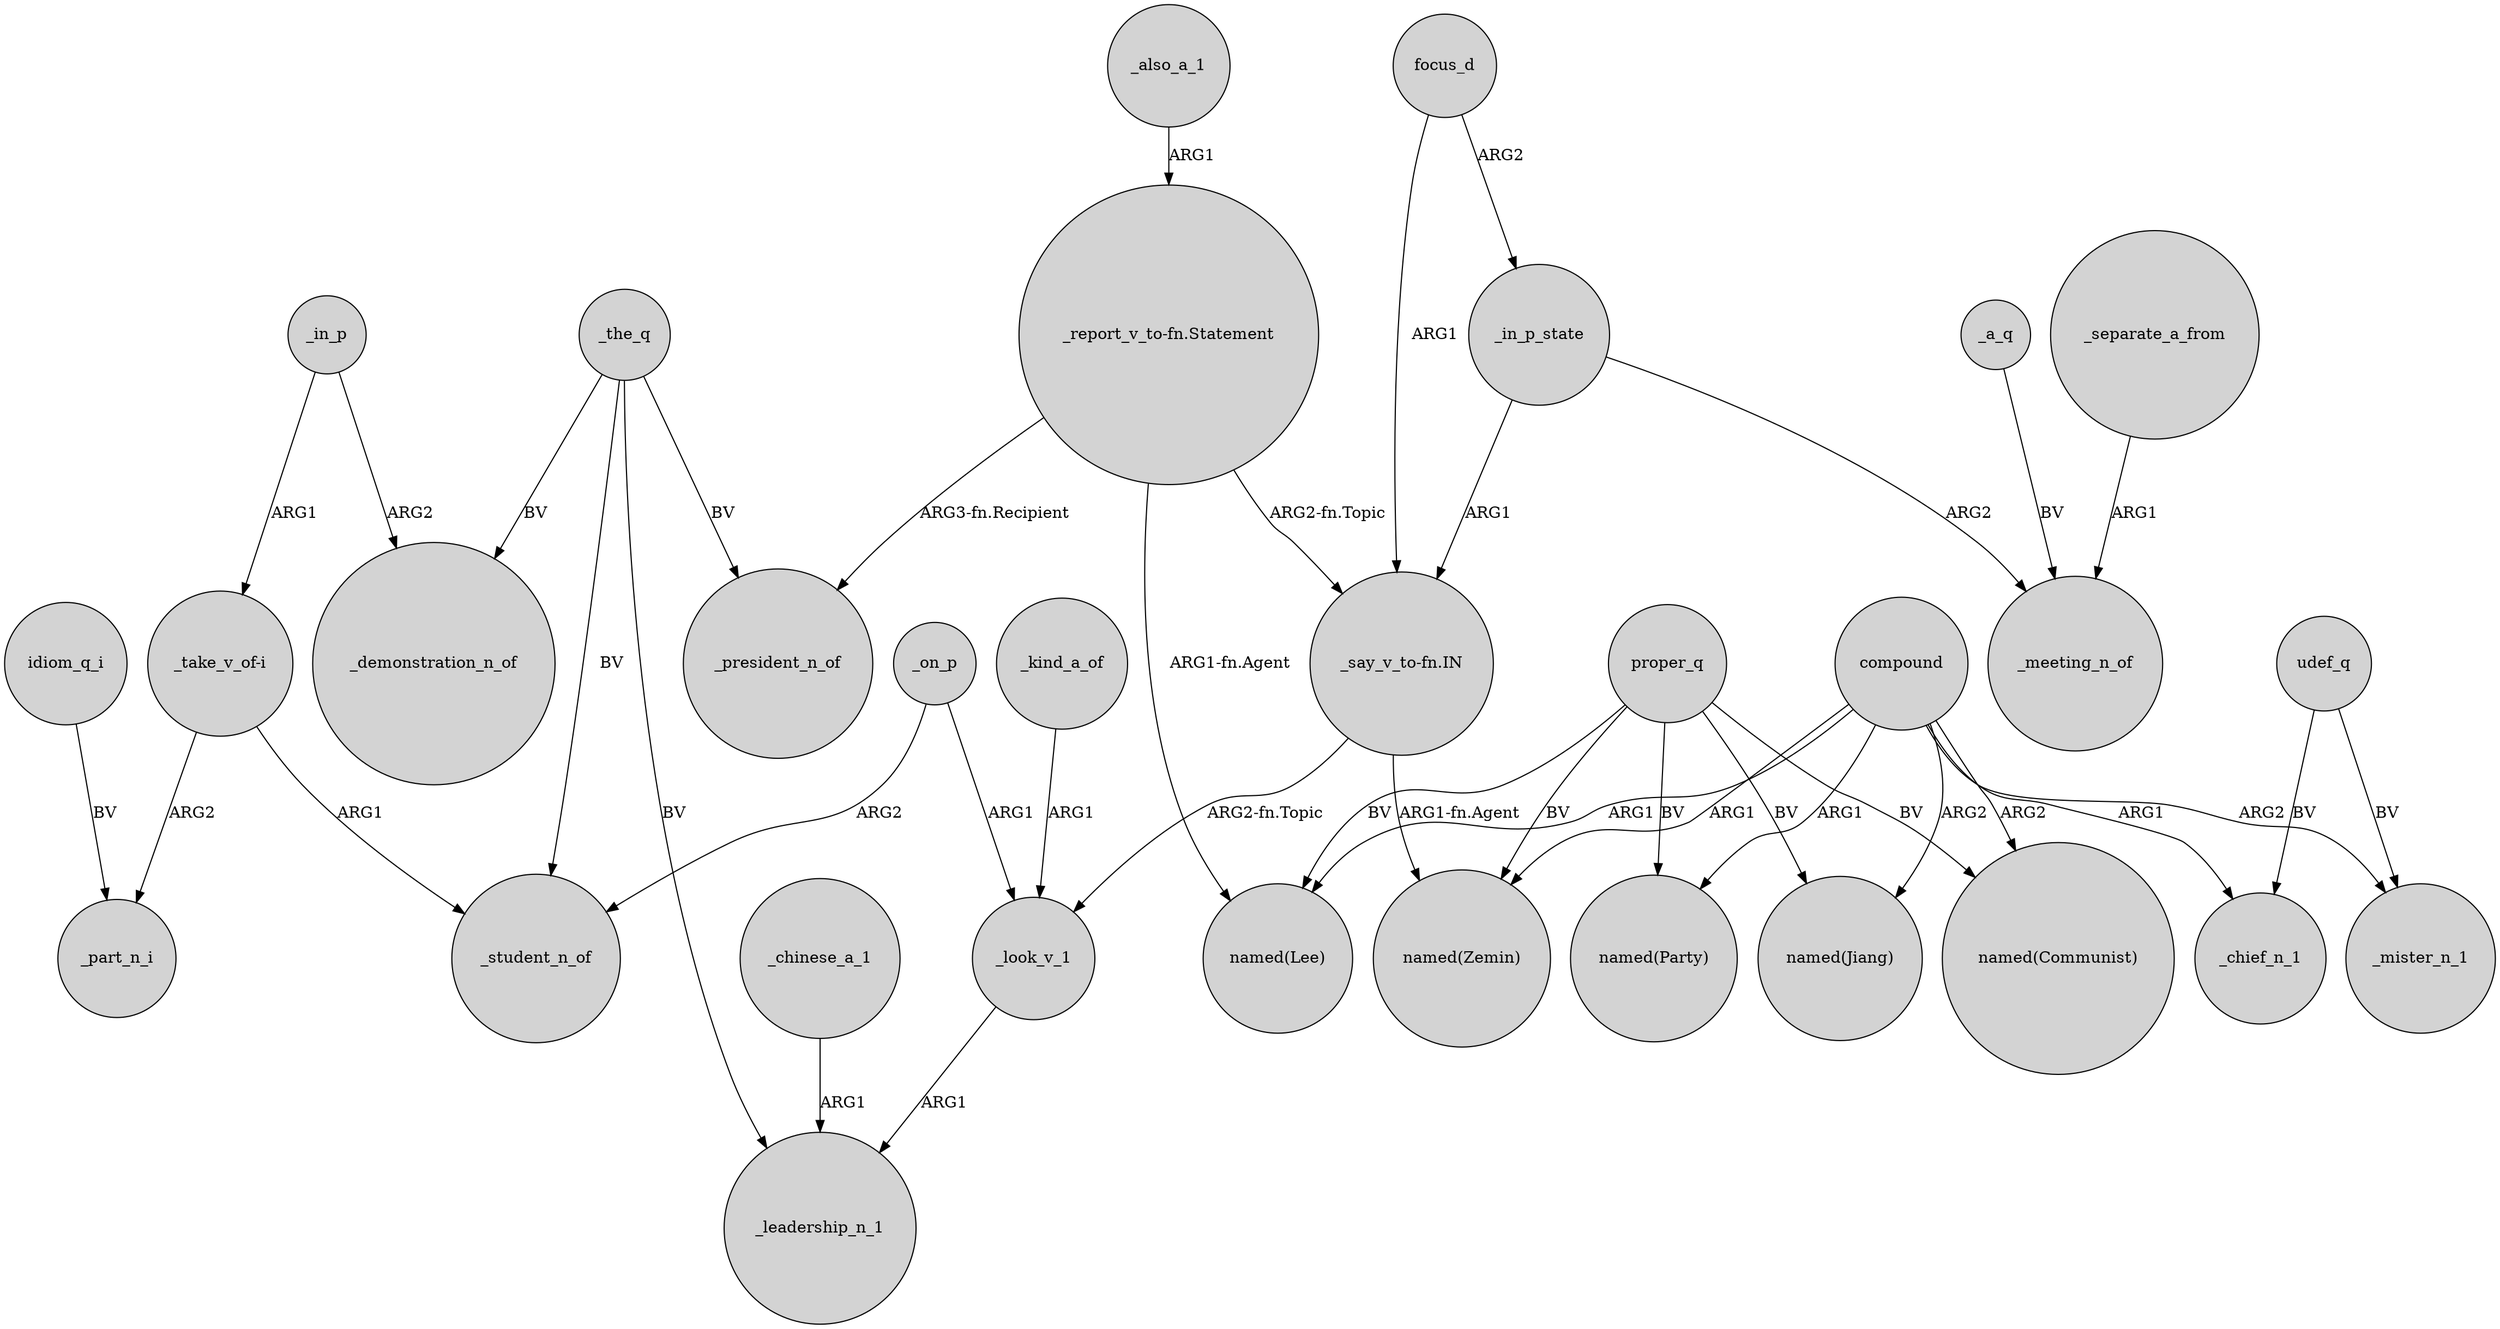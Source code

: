 digraph {
	node [shape=circle style=filled]
	idiom_q_i -> _part_n_i [label=BV]
	compound -> "named(Zemin)" [label=ARG1]
	_kind_a_of -> _look_v_1 [label=ARG1]
	_on_p -> _student_n_of [label=ARG2]
	_chinese_a_1 -> _leadership_n_1 [label=ARG1]
	proper_q -> "named(Lee)" [label=BV]
	"_report_v_to-fn.Statement" -> _president_n_of [label="ARG3-fn.Recipient"]
	compound -> _chief_n_1 [label=ARG1]
	"_take_v_of-i" -> _student_n_of [label=ARG1]
	compound -> _mister_n_1 [label=ARG2]
	focus_d -> _in_p_state [label=ARG2]
	compound -> "named(Jiang)" [label=ARG2]
	udef_q -> _mister_n_1 [label=BV]
	proper_q -> "named(Jiang)" [label=BV]
	proper_q -> "named(Communist)" [label=BV]
	"_say_v_to-fn.IN" -> _look_v_1 [label="ARG2-fn.Topic"]
	_in_p -> "_take_v_of-i" [label=ARG1]
	_a_q -> _meeting_n_of [label=BV]
	_look_v_1 -> _leadership_n_1 [label=ARG1]
	"_take_v_of-i" -> _part_n_i [label=ARG2]
	_the_q -> _leadership_n_1 [label=BV]
	compound -> "named(Party)" [label=ARG1]
	udef_q -> _chief_n_1 [label=BV]
	_on_p -> _look_v_1 [label=ARG1]
	_in_p_state -> _meeting_n_of [label=ARG2]
	"_say_v_to-fn.IN" -> "named(Zemin)" [label="ARG1-fn.Agent"]
	"_report_v_to-fn.Statement" -> "named(Lee)" [label="ARG1-fn.Agent"]
	_the_q -> _president_n_of [label=BV]
	_the_q -> _student_n_of [label=BV]
	"_report_v_to-fn.Statement" -> "_say_v_to-fn.IN" [label="ARG2-fn.Topic"]
	_in_p -> _demonstration_n_of [label=ARG2]
	_the_q -> _demonstration_n_of [label=BV]
	_separate_a_from -> _meeting_n_of [label=ARG1]
	compound -> "named(Communist)" [label=ARG2]
	proper_q -> "named(Party)" [label=BV]
	_also_a_1 -> "_report_v_to-fn.Statement" [label=ARG1]
	proper_q -> "named(Zemin)" [label=BV]
	_in_p_state -> "_say_v_to-fn.IN" [label=ARG1]
	compound -> "named(Lee)" [label=ARG1]
	focus_d -> "_say_v_to-fn.IN" [label=ARG1]
}
